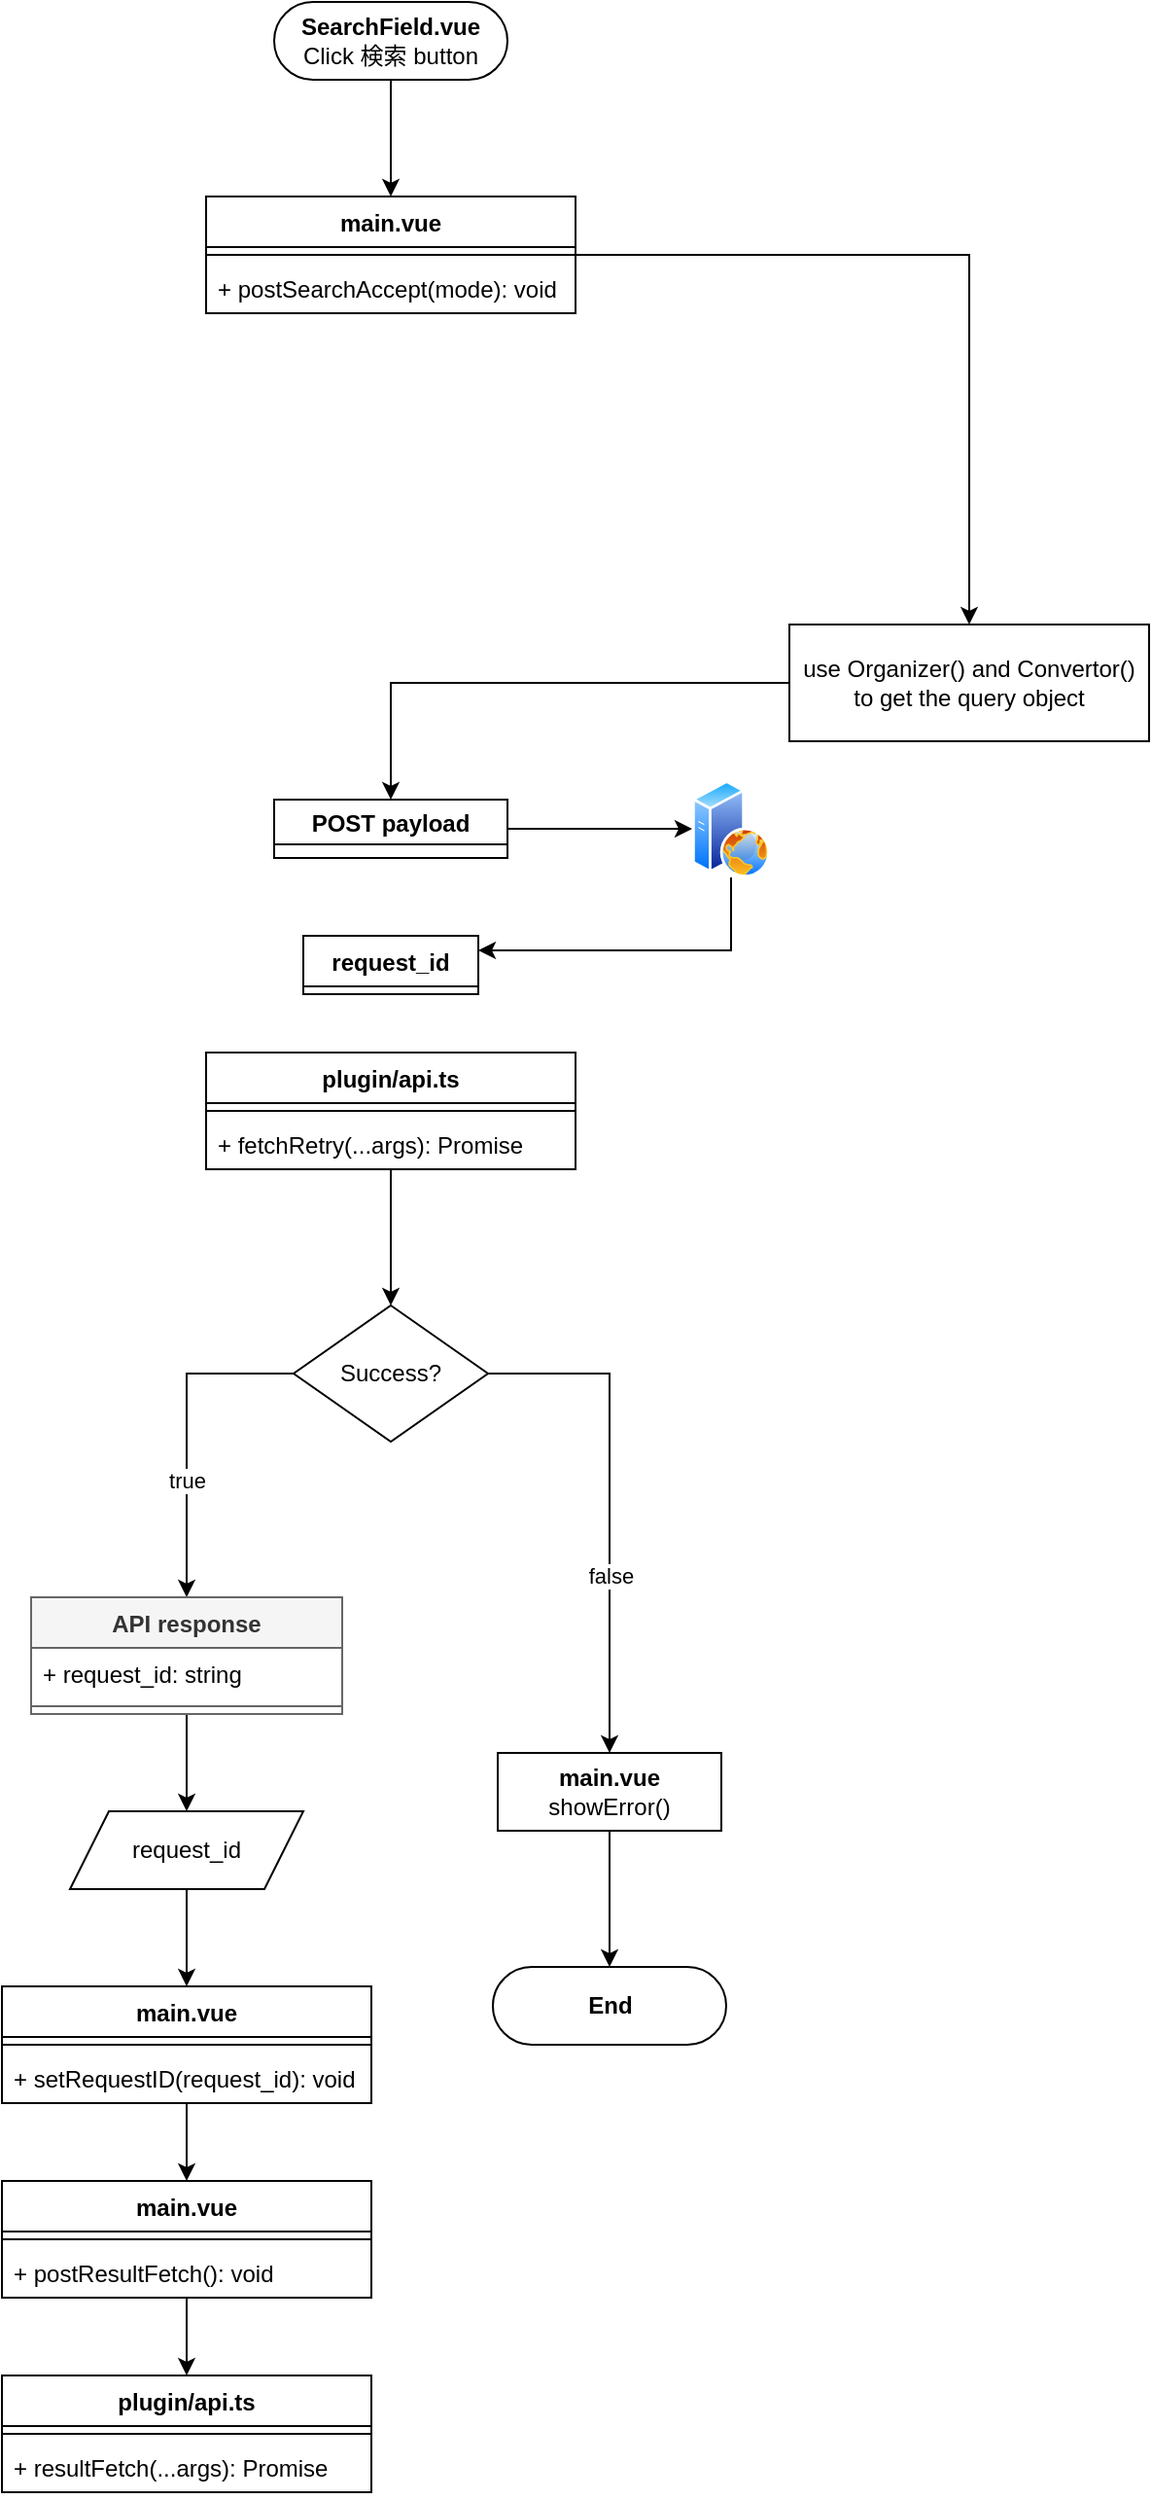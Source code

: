 <mxfile version="21.6.8" type="device">
  <diagram name="Page-1" id="zUeNjrl0LJf6a5AKmF9z">
    <mxGraphModel dx="969" dy="1903" grid="1" gridSize="10" guides="1" tooltips="1" connect="1" arrows="1" fold="1" page="1" pageScale="1" pageWidth="850" pageHeight="1100" math="1" shadow="0">
      <root>
        <mxCell id="0" />
        <mxCell id="1" parent="0" />
        <mxCell id="3zGLynlek-oNyFtUazYf-14" value="request_id" style="swimlane;fontStyle=1;align=center;verticalAlign=top;childLayout=stackLayout;horizontal=1;startSize=26;horizontalStack=0;resizeParent=1;resizeParentMax=0;resizeLast=0;collapsible=1;marginBottom=0;whiteSpace=wrap;html=1;" parent="1" vertex="1" collapsed="1">
          <mxGeometry x="280" y="170" width="90" height="30" as="geometry">
            <mxRectangle x="227.5" y="30" width="190" height="60" as="alternateBounds" />
          </mxGeometry>
        </mxCell>
        <mxCell id="3zGLynlek-oNyFtUazYf-15" value="" style="line;strokeWidth=1;fillColor=none;align=left;verticalAlign=middle;spacingTop=-1;spacingLeft=3;spacingRight=3;rotatable=0;labelPosition=right;points=[];portConstraint=eastwest;strokeColor=inherit;" parent="3zGLynlek-oNyFtUazYf-14" vertex="1">
          <mxGeometry y="26" width="190" height="8" as="geometry" />
        </mxCell>
        <mxCell id="3zGLynlek-oNyFtUazYf-16" value="{&quot;request_id&quot;:27}" style="text;strokeColor=none;fillColor=none;align=left;verticalAlign=top;spacingLeft=4;spacingRight=4;overflow=hidden;rotatable=0;points=[[0,0.5],[1,0.5]];portConstraint=eastwest;whiteSpace=wrap;html=1;" parent="3zGLynlek-oNyFtUazYf-14" vertex="1">
          <mxGeometry y="34" width="190" height="26" as="geometry" />
        </mxCell>
        <mxCell id="56iePo6lkXgXjFbSrGtZ-19" value="&lt;b&gt;SearchField.vue&lt;/b&gt;&lt;br&gt;Click 検索 button" style="rounded=1;whiteSpace=wrap;html=1;arcSize=50;" parent="1" vertex="1">
          <mxGeometry x="265" y="-310" width="120" height="40" as="geometry" />
        </mxCell>
        <mxCell id="56iePo6lkXgXjFbSrGtZ-24" style="edgeStyle=orthogonalEdgeStyle;rounded=0;orthogonalLoop=1;jettySize=auto;html=1;entryX=0.5;entryY=0;entryDx=0;entryDy=0;exitX=0.5;exitY=1;exitDx=0;exitDy=0;" parent="1" source="56iePo6lkXgXjFbSrGtZ-19" target="56iePo6lkXgXjFbSrGtZ-59" edge="1">
          <mxGeometry relative="1" as="geometry">
            <mxPoint x="340" y="-160" as="sourcePoint" />
          </mxGeometry>
        </mxCell>
        <mxCell id="56iePo6lkXgXjFbSrGtZ-35" style="edgeStyle=orthogonalEdgeStyle;rounded=0;orthogonalLoop=1;jettySize=auto;html=1;exitX=0;exitY=0.5;exitDx=0;exitDy=0;entryX=0.5;entryY=0;entryDx=0;entryDy=0;" parent="1" source="56iePo6lkXgXjFbSrGtZ-37" target="56iePo6lkXgXjFbSrGtZ-43" edge="1">
          <mxGeometry relative="1" as="geometry">
            <mxPoint x="320" y="540" as="sourcePoint" />
          </mxGeometry>
        </mxCell>
        <mxCell id="56iePo6lkXgXjFbSrGtZ-38" value="true" style="edgeLabel;html=1;align=center;verticalAlign=middle;resizable=0;points=[];" parent="56iePo6lkXgXjFbSrGtZ-35" vertex="1" connectable="0">
          <mxGeometry x="0.103" y="2" relative="1" as="geometry">
            <mxPoint x="-2" y="16" as="offset" />
          </mxGeometry>
        </mxCell>
        <mxCell id="56iePo6lkXgXjFbSrGtZ-37" value="Success?" style="rhombus;whiteSpace=wrap;html=1;" parent="1" vertex="1">
          <mxGeometry x="275" y="360" width="100" height="70" as="geometry" />
        </mxCell>
        <mxCell id="56iePo6lkXgXjFbSrGtZ-82" style="edgeStyle=orthogonalEdgeStyle;rounded=0;orthogonalLoop=1;jettySize=auto;html=1;exitX=0.5;exitY=1;exitDx=0;exitDy=0;entryX=0.5;entryY=0;entryDx=0;entryDy=0;" parent="1" source="56iePo6lkXgXjFbSrGtZ-40" target="56iePo6lkXgXjFbSrGtZ-65" edge="1">
          <mxGeometry relative="1" as="geometry" />
        </mxCell>
        <mxCell id="56iePo6lkXgXjFbSrGtZ-40" value="&lt;b&gt;main.vue&lt;/b&gt;&lt;br&gt;showError()" style="rounded=0;whiteSpace=wrap;html=1;" parent="1" vertex="1">
          <mxGeometry x="380" y="590" width="115" height="40" as="geometry" />
        </mxCell>
        <mxCell id="56iePo6lkXgXjFbSrGtZ-41" style="edgeStyle=orthogonalEdgeStyle;rounded=0;orthogonalLoop=1;jettySize=auto;html=1;exitX=1;exitY=0.5;exitDx=0;exitDy=0;entryX=0.5;entryY=0;entryDx=0;entryDy=0;" parent="1" source="56iePo6lkXgXjFbSrGtZ-37" target="56iePo6lkXgXjFbSrGtZ-40" edge="1">
          <mxGeometry relative="1" as="geometry">
            <mxPoint x="470" y="535" as="sourcePoint" />
          </mxGeometry>
        </mxCell>
        <mxCell id="56iePo6lkXgXjFbSrGtZ-42" value="false" style="edgeLabel;html=1;align=center;verticalAlign=middle;resizable=0;points=[];" parent="56iePo6lkXgXjFbSrGtZ-41" vertex="1" connectable="0">
          <mxGeometry x="0.103" y="2" relative="1" as="geometry">
            <mxPoint x="-2" y="24" as="offset" />
          </mxGeometry>
        </mxCell>
        <mxCell id="56iePo6lkXgXjFbSrGtZ-86" value="" style="edgeStyle=orthogonalEdgeStyle;rounded=0;orthogonalLoop=1;jettySize=auto;html=1;" parent="1" source="56iePo6lkXgXjFbSrGtZ-43" target="56iePo6lkXgXjFbSrGtZ-84" edge="1">
          <mxGeometry relative="1" as="geometry" />
        </mxCell>
        <mxCell id="56iePo6lkXgXjFbSrGtZ-43" value="API response" style="swimlane;fontStyle=1;align=center;verticalAlign=top;childLayout=stackLayout;horizontal=1;startSize=26;horizontalStack=0;resizeParent=1;resizeParentMax=0;resizeLast=0;collapsible=1;marginBottom=0;whiteSpace=wrap;html=1;fillColor=#f5f5f5;fontColor=#333333;strokeColor=#666666;" parent="1" vertex="1">
          <mxGeometry x="140" y="510" width="160" height="60" as="geometry">
            <mxRectangle x="40" y="600" width="90" height="30" as="alternateBounds" />
          </mxGeometry>
        </mxCell>
        <mxCell id="56iePo6lkXgXjFbSrGtZ-44" value="+ request_id: string" style="text;strokeColor=none;fillColor=none;align=left;verticalAlign=top;spacingLeft=4;spacingRight=4;overflow=hidden;rotatable=0;points=[[0,0.5],[1,0.5]];portConstraint=eastwest;whiteSpace=wrap;html=1;" parent="56iePo6lkXgXjFbSrGtZ-43" vertex="1">
          <mxGeometry y="26" width="160" height="26" as="geometry" />
        </mxCell>
        <mxCell id="56iePo6lkXgXjFbSrGtZ-45" value="" style="line;strokeWidth=1;fillColor=none;align=left;verticalAlign=middle;spacingTop=-1;spacingLeft=3;spacingRight=3;rotatable=0;labelPosition=right;points=[];portConstraint=eastwest;strokeColor=inherit;" parent="56iePo6lkXgXjFbSrGtZ-43" vertex="1">
          <mxGeometry y="52" width="160" height="8" as="geometry" />
        </mxCell>
        <mxCell id="3zGLynlek-oNyFtUazYf-3" value="" style="edgeStyle=orthogonalEdgeStyle;rounded=0;orthogonalLoop=1;jettySize=auto;html=1;" parent="1" source="56iePo6lkXgXjFbSrGtZ-59" target="3zGLynlek-oNyFtUazYf-1" edge="1">
          <mxGeometry relative="1" as="geometry" />
        </mxCell>
        <mxCell id="56iePo6lkXgXjFbSrGtZ-59" value="main.vue" style="swimlane;fontStyle=1;align=center;verticalAlign=top;childLayout=stackLayout;horizontal=1;startSize=26;horizontalStack=0;resizeParent=1;resizeParentMax=0;resizeLast=0;collapsible=1;marginBottom=0;whiteSpace=wrap;html=1;" parent="1" vertex="1">
          <mxGeometry x="230" y="-210" width="190" height="60" as="geometry">
            <mxRectangle x="230" y="-30" width="90" height="30" as="alternateBounds" />
          </mxGeometry>
        </mxCell>
        <mxCell id="56iePo6lkXgXjFbSrGtZ-61" value="" style="line;strokeWidth=1;fillColor=none;align=left;verticalAlign=middle;spacingTop=-1;spacingLeft=3;spacingRight=3;rotatable=0;labelPosition=right;points=[];portConstraint=eastwest;strokeColor=inherit;" parent="56iePo6lkXgXjFbSrGtZ-59" vertex="1">
          <mxGeometry y="26" width="190" height="8" as="geometry" />
        </mxCell>
        <mxCell id="56iePo6lkXgXjFbSrGtZ-62" value="+ postSearchAccept(mode): void" style="text;strokeColor=none;fillColor=none;align=left;verticalAlign=top;spacingLeft=4;spacingRight=4;overflow=hidden;rotatable=0;points=[[0,0.5],[1,0.5]];portConstraint=eastwest;whiteSpace=wrap;html=1;" parent="56iePo6lkXgXjFbSrGtZ-59" vertex="1">
          <mxGeometry y="34" width="190" height="26" as="geometry" />
        </mxCell>
        <mxCell id="56iePo6lkXgXjFbSrGtZ-65" value="&lt;b&gt;End&lt;/b&gt;" style="rounded=1;whiteSpace=wrap;html=1;arcSize=50;" parent="1" vertex="1">
          <mxGeometry x="377.5" y="700" width="120" height="40" as="geometry" />
        </mxCell>
        <mxCell id="56iePo6lkXgXjFbSrGtZ-76" value="main.vue" style="swimlane;fontStyle=1;align=center;verticalAlign=top;childLayout=stackLayout;horizontal=1;startSize=26;horizontalStack=0;resizeParent=1;resizeParentMax=0;resizeLast=0;collapsible=1;marginBottom=0;whiteSpace=wrap;html=1;" parent="1" vertex="1">
          <mxGeometry x="125" y="710" width="190" height="60" as="geometry">
            <mxRectangle x="125" y="710" width="90" height="30" as="alternateBounds" />
          </mxGeometry>
        </mxCell>
        <mxCell id="56iePo6lkXgXjFbSrGtZ-78" value="" style="line;strokeWidth=1;fillColor=none;align=left;verticalAlign=middle;spacingTop=-1;spacingLeft=3;spacingRight=3;rotatable=0;labelPosition=right;points=[];portConstraint=eastwest;strokeColor=inherit;" parent="56iePo6lkXgXjFbSrGtZ-76" vertex="1">
          <mxGeometry y="26" width="190" height="8" as="geometry" />
        </mxCell>
        <mxCell id="56iePo6lkXgXjFbSrGtZ-79" value="+&amp;nbsp;setRequestID(request_id): void" style="text;strokeColor=none;fillColor=none;align=left;verticalAlign=top;spacingLeft=4;spacingRight=4;overflow=hidden;rotatable=0;points=[[0,0.5],[1,0.5]];portConstraint=eastwest;whiteSpace=wrap;html=1;" parent="56iePo6lkXgXjFbSrGtZ-76" vertex="1">
          <mxGeometry y="34" width="190" height="26" as="geometry" />
        </mxCell>
        <mxCell id="56iePo6lkXgXjFbSrGtZ-87" value="" style="edgeStyle=orthogonalEdgeStyle;rounded=0;orthogonalLoop=1;jettySize=auto;html=1;entryX=0.5;entryY=0;entryDx=0;entryDy=0;" parent="1" source="56iePo6lkXgXjFbSrGtZ-84" target="56iePo6lkXgXjFbSrGtZ-76" edge="1">
          <mxGeometry relative="1" as="geometry" />
        </mxCell>
        <mxCell id="56iePo6lkXgXjFbSrGtZ-84" value="request_id" style="shape=parallelogram;perimeter=parallelogramPerimeter;whiteSpace=wrap;html=1;fixedSize=1;" parent="1" vertex="1">
          <mxGeometry x="160" y="620" width="120" height="40" as="geometry" />
        </mxCell>
        <mxCell id="56iePo6lkXgXjFbSrGtZ-106" value="" style="edgeStyle=orthogonalEdgeStyle;rounded=0;orthogonalLoop=1;jettySize=auto;html=1;" parent="1" source="56iePo6lkXgXjFbSrGtZ-103" target="56iePo6lkXgXjFbSrGtZ-37" edge="1">
          <mxGeometry relative="1" as="geometry" />
        </mxCell>
        <mxCell id="56iePo6lkXgXjFbSrGtZ-103" value="plugin/api.ts" style="swimlane;fontStyle=1;align=center;verticalAlign=top;childLayout=stackLayout;horizontal=1;startSize=26;horizontalStack=0;resizeParent=1;resizeParentMax=0;resizeLast=0;collapsible=1;marginBottom=0;whiteSpace=wrap;html=1;" parent="1" vertex="1">
          <mxGeometry x="230" y="230" width="190" height="60" as="geometry">
            <mxRectangle x="230" y="-30" width="90" height="30" as="alternateBounds" />
          </mxGeometry>
        </mxCell>
        <mxCell id="56iePo6lkXgXjFbSrGtZ-104" value="" style="line;strokeWidth=1;fillColor=none;align=left;verticalAlign=middle;spacingTop=-1;spacingLeft=3;spacingRight=3;rotatable=0;labelPosition=right;points=[];portConstraint=eastwest;strokeColor=inherit;" parent="56iePo6lkXgXjFbSrGtZ-103" vertex="1">
          <mxGeometry y="26" width="190" height="8" as="geometry" />
        </mxCell>
        <mxCell id="56iePo6lkXgXjFbSrGtZ-105" value="+&amp;nbsp;fetchRetry&lt;span style=&quot;background-color: initial;&quot;&gt;(...args): Promise&lt;/span&gt;" style="text;strokeColor=none;fillColor=none;align=left;verticalAlign=top;spacingLeft=4;spacingRight=4;overflow=hidden;rotatable=0;points=[[0,0.5],[1,0.5]];portConstraint=eastwest;whiteSpace=wrap;html=1;" parent="56iePo6lkXgXjFbSrGtZ-103" vertex="1">
          <mxGeometry y="34" width="190" height="26" as="geometry" />
        </mxCell>
        <mxCell id="56iePo6lkXgXjFbSrGtZ-115" value="" style="edgeStyle=orthogonalEdgeStyle;rounded=0;orthogonalLoop=1;jettySize=auto;html=1;entryX=0.5;entryY=0;entryDx=0;entryDy=0;" parent="1" source="56iePo6lkXgXjFbSrGtZ-107" target="56iePo6lkXgXjFbSrGtZ-111" edge="1">
          <mxGeometry relative="1" as="geometry" />
        </mxCell>
        <mxCell id="56iePo6lkXgXjFbSrGtZ-107" value="main.vue" style="swimlane;fontStyle=1;align=center;verticalAlign=top;childLayout=stackLayout;horizontal=1;startSize=26;horizontalStack=0;resizeParent=1;resizeParentMax=0;resizeLast=0;collapsible=1;marginBottom=0;whiteSpace=wrap;html=1;" parent="1" vertex="1">
          <mxGeometry x="125" y="810" width="190" height="60" as="geometry">
            <mxRectangle x="140" y="620" width="90" height="30" as="alternateBounds" />
          </mxGeometry>
        </mxCell>
        <mxCell id="56iePo6lkXgXjFbSrGtZ-108" value="" style="line;strokeWidth=1;fillColor=none;align=left;verticalAlign=middle;spacingTop=-1;spacingLeft=3;spacingRight=3;rotatable=0;labelPosition=right;points=[];portConstraint=eastwest;strokeColor=inherit;" parent="56iePo6lkXgXjFbSrGtZ-107" vertex="1">
          <mxGeometry y="26" width="190" height="8" as="geometry" />
        </mxCell>
        <mxCell id="56iePo6lkXgXjFbSrGtZ-109" value="+&amp;nbsp;postResultFetch&lt;span style=&quot;background-color: initial;&quot;&gt;(): void&lt;/span&gt;" style="text;strokeColor=none;fillColor=none;align=left;verticalAlign=top;spacingLeft=4;spacingRight=4;overflow=hidden;rotatable=0;points=[[0,0.5],[1,0.5]];portConstraint=eastwest;whiteSpace=wrap;html=1;" parent="56iePo6lkXgXjFbSrGtZ-107" vertex="1">
          <mxGeometry y="34" width="190" height="26" as="geometry" />
        </mxCell>
        <mxCell id="56iePo6lkXgXjFbSrGtZ-110" value="" style="edgeStyle=orthogonalEdgeStyle;rounded=0;orthogonalLoop=1;jettySize=auto;html=1;entryX=0.5;entryY=0;entryDx=0;entryDy=0;exitX=0.5;exitY=1;exitDx=0;exitDy=0;" parent="1" source="56iePo6lkXgXjFbSrGtZ-76" target="56iePo6lkXgXjFbSrGtZ-107" edge="1">
          <mxGeometry relative="1" as="geometry">
            <mxPoint x="220" y="790" as="sourcePoint" />
          </mxGeometry>
        </mxCell>
        <mxCell id="56iePo6lkXgXjFbSrGtZ-111" value="plugin/api.ts" style="swimlane;fontStyle=1;align=center;verticalAlign=top;childLayout=stackLayout;horizontal=1;startSize=26;horizontalStack=0;resizeParent=1;resizeParentMax=0;resizeLast=0;collapsible=1;marginBottom=0;whiteSpace=wrap;html=1;" parent="1" vertex="1">
          <mxGeometry x="125" y="910" width="190" height="60" as="geometry">
            <mxRectangle x="230" y="-30" width="90" height="30" as="alternateBounds" />
          </mxGeometry>
        </mxCell>
        <mxCell id="56iePo6lkXgXjFbSrGtZ-112" value="" style="line;strokeWidth=1;fillColor=none;align=left;verticalAlign=middle;spacingTop=-1;spacingLeft=3;spacingRight=3;rotatable=0;labelPosition=right;points=[];portConstraint=eastwest;strokeColor=inherit;" parent="56iePo6lkXgXjFbSrGtZ-111" vertex="1">
          <mxGeometry y="26" width="190" height="8" as="geometry" />
        </mxCell>
        <mxCell id="56iePo6lkXgXjFbSrGtZ-113" value="+&amp;nbsp;resultFetch&lt;span style=&quot;background-color: initial;&quot;&gt;(...args): Promise&lt;/span&gt;" style="text;strokeColor=none;fillColor=none;align=left;verticalAlign=top;spacingLeft=4;spacingRight=4;overflow=hidden;rotatable=0;points=[[0,0.5],[1,0.5]];portConstraint=eastwest;whiteSpace=wrap;html=1;" parent="56iePo6lkXgXjFbSrGtZ-111" vertex="1">
          <mxGeometry y="34" width="190" height="26" as="geometry" />
        </mxCell>
        <mxCell id="3zGLynlek-oNyFtUazYf-9" style="edgeStyle=orthogonalEdgeStyle;rounded=0;orthogonalLoop=1;jettySize=auto;html=1;exitX=1;exitY=0.5;exitDx=0;exitDy=0;entryX=0;entryY=0.5;entryDx=0;entryDy=0;" parent="1" source="56iePo6lkXgXjFbSrGtZ-71" target="3zGLynlek-oNyFtUazYf-6" edge="1">
          <mxGeometry relative="1" as="geometry" />
        </mxCell>
        <mxCell id="3zGLynlek-oNyFtUazYf-5" value="" style="edgeStyle=orthogonalEdgeStyle;rounded=0;orthogonalLoop=1;jettySize=auto;html=1;entryX=0.5;entryY=0;entryDx=0;entryDy=0;" parent="1" source="3zGLynlek-oNyFtUazYf-1" target="56iePo6lkXgXjFbSrGtZ-71" edge="1">
          <mxGeometry relative="1" as="geometry">
            <mxPoint x="325" y="20" as="targetPoint" />
          </mxGeometry>
        </mxCell>
        <mxCell id="3zGLynlek-oNyFtUazYf-1" value="use Organizer() and Convertor() to get the query object" style="whiteSpace=wrap;html=1;" parent="1" vertex="1">
          <mxGeometry x="530" y="10" width="185" height="60" as="geometry" />
        </mxCell>
        <mxCell id="3zGLynlek-oNyFtUazYf-17" value="" style="edgeStyle=orthogonalEdgeStyle;rounded=0;orthogonalLoop=1;jettySize=auto;html=1;entryX=1;entryY=0.25;entryDx=0;entryDy=0;exitX=0.5;exitY=1;exitDx=0;exitDy=0;" parent="1" source="3zGLynlek-oNyFtUazYf-6" target="3zGLynlek-oNyFtUazYf-14" edge="1">
          <mxGeometry relative="1" as="geometry" />
        </mxCell>
        <mxCell id="3zGLynlek-oNyFtUazYf-6" value="" style="image;aspect=fixed;perimeter=ellipsePerimeter;html=1;align=center;shadow=0;dashed=0;spacingTop=3;image=img/lib/active_directory/web_server.svg;" parent="1" vertex="1">
          <mxGeometry x="480" y="90" width="40" height="50" as="geometry" />
        </mxCell>
        <mxCell id="56iePo6lkXgXjFbSrGtZ-71" value="POST payload" style="swimlane;perimeter=rectanglePerimeter;" parent="1" vertex="1" collapsed="1">
          <mxGeometry x="265" y="100" width="120" height="30" as="geometry">
            <mxRectangle x="265" y="-30" width="635" height="450" as="alternateBounds" />
          </mxGeometry>
        </mxCell>
        <mxCell id="56iePo6lkXgXjFbSrGtZ-73" value="POST /SearchAccept&lt;br&gt;code:&lt;br style=&quot;&quot;&gt;&lt;div style=&quot;&quot;&gt;{&lt;/div&gt;&lt;span style=&quot;background-color: initial;&quot;&gt;&amp;nbsp;biobank_list: [&#39;REBIND&#39;],&lt;/span&gt;&lt;br&gt;&lt;span style=&quot;background-color: initial;&quot;&gt;&amp;nbsp;condition: convertedQuery,&lt;/span&gt;&lt;br&gt;&lt;span style=&quot;background-color: initial;&quot;&gt;&amp;nbsp;client_data: JSON.stringify(organizedQuery),&lt;/span&gt;&lt;br&gt;&lt;span style=&quot;background-color: initial;&quot;&gt;&amp;nbsp;sort_list: this.sortList,&lt;/span&gt;&lt;br&gt;&lt;div style=&quot;&quot;&gt;}&lt;/div&gt;&lt;div style=&quot;&quot;&gt;data:&lt;/div&gt;&lt;div style=&quot;&quot;&gt;&lt;div&gt;{&lt;/div&gt;&lt;div&gt;&amp;nbsp; &quot;biobank_list&quot;: [&quot;REBIND&quot;],&lt;/div&gt;&lt;div&gt;&amp;nbsp; &quot;condition&quot;: {&lt;/div&gt;&lt;div&gt;&amp;nbsp; &amp;nbsp; &quot;type&quot;: &quot;or&quot;,&lt;/div&gt;&lt;div&gt;&amp;nbsp; &amp;nbsp; &quot;conditions&quot;: [&lt;/div&gt;&lt;div&gt;&amp;nbsp; &amp;nbsp; &amp;nbsp; { &quot;type&quot;: &quot;item&quot;, &quot;operator&quot;: &quot;eq&quot;, &quot;name&quot;: &quot;sex&quot;, &quot;value&quot;: &quot;U&quot; },&lt;/div&gt;&lt;div&gt;&amp;nbsp; &amp;nbsp; &amp;nbsp; {&lt;/div&gt;&lt;div&gt;&amp;nbsp; &amp;nbsp; &amp;nbsp; &amp;nbsp; &quot;type&quot;: &quot;item&quot;,&lt;/div&gt;&lt;div&gt;&amp;nbsp; &amp;nbsp; &amp;nbsp; &amp;nbsp; &quot;operator&quot;: &quot;eq&quot;,&lt;/div&gt;&lt;div&gt;&amp;nbsp; &amp;nbsp; &amp;nbsp; &amp;nbsp; &quot;name&quot;: &quot;sex&quot;,&lt;/div&gt;&lt;div&gt;&amp;nbsp; &amp;nbsp; &amp;nbsp; &amp;nbsp; &quot;value&quot;: &quot;UNDIFFERENTIATED&quot;&lt;/div&gt;&lt;div&gt;&amp;nbsp; &amp;nbsp; &amp;nbsp; }&lt;/div&gt;&lt;div&gt;&amp;nbsp; &amp;nbsp; ]&lt;/div&gt;&lt;div&gt;&amp;nbsp; },&lt;/div&gt;&lt;div&gt;&amp;nbsp; &quot;client_data&quot;: &quot;{\&quot;participant\&quot;:{\&quot;sex\&quot;:{\&quot;or\&quot;:[{\&quot;eq\&quot;:{\&quot;sex\&quot;:\&quot;U\&quot;}},{\&quot;eq\&quot;:{\&quot;sex\&quot;:\&quot;UNDIFFERENTIATED\&quot;}}]}}}&quot;,&lt;/div&gt;&lt;div&gt;&amp;nbsp; &quot;sort_list&quot;: [{ &quot;item&quot;: &quot;participant_id&quot;, &quot;order&quot;: &quot;asc&quot; }]&lt;/div&gt;&lt;div&gt;}&lt;/div&gt;&lt;div&gt;&lt;br style=&quot;&quot;&gt;&lt;/div&gt;&lt;/div&gt;" style="text;html=1;align=left;verticalAlign=middle;resizable=1;points=[];autosize=1;strokeColor=#666666;fillColor=#f5f5f5;movable=1;rotatable=1;deletable=1;editable=1;locked=0;connectable=1;fontColor=#333333;" parent="56iePo6lkXgXjFbSrGtZ-71" vertex="1">
          <mxGeometry x="8.75" y="30" width="617.5" height="410" as="geometry" />
        </mxCell>
      </root>
    </mxGraphModel>
  </diagram>
</mxfile>
